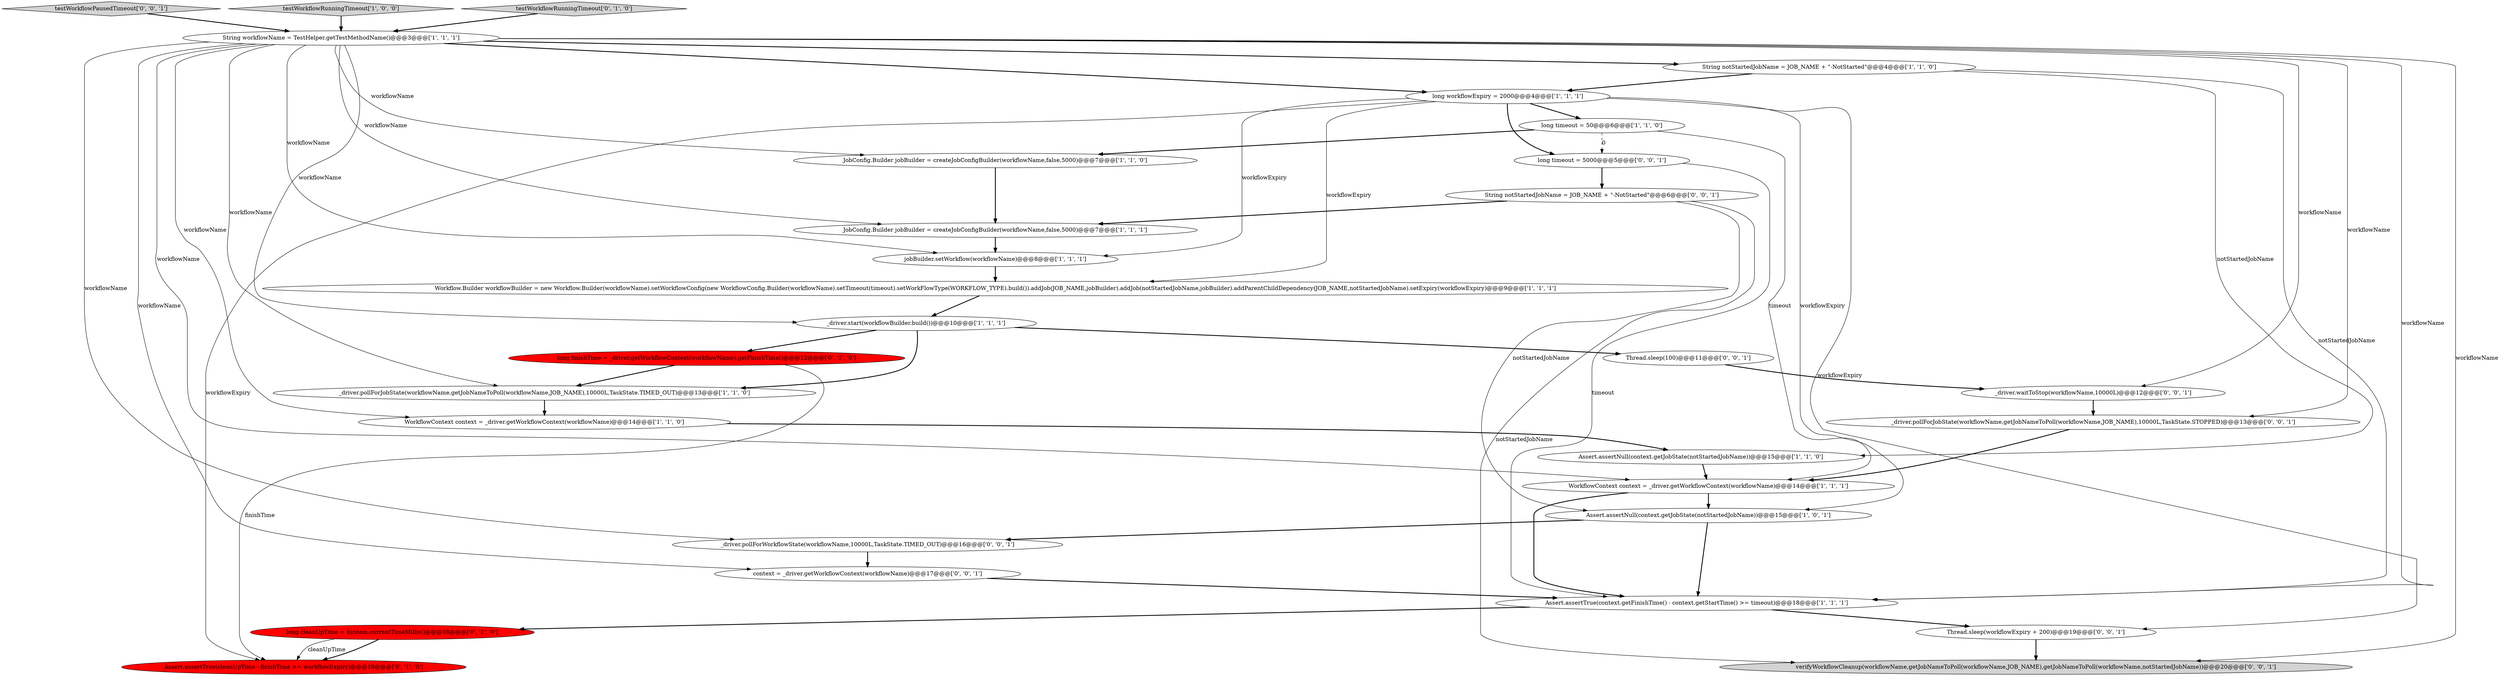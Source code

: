 digraph {
1 [style = filled, label = "JobConfig.Builder jobBuilder = createJobConfigBuilder(workflowName,false,5000)@@@7@@@['1', '1', '1']", fillcolor = white, shape = ellipse image = "AAA0AAABBB1BBB"];
26 [style = filled, label = "verifyWorkflowCleanup(workflowName,getJobNameToPoll(workflowName,JOB_NAME),getJobNameToPoll(workflowName,notStartedJobName))@@@20@@@['0', '0', '1']", fillcolor = lightgray, shape = ellipse image = "AAA0AAABBB3BBB"];
5 [style = filled, label = "WorkflowContext context = _driver.getWorkflowContext(workflowName)@@@14@@@['1', '1', '1']", fillcolor = white, shape = ellipse image = "AAA0AAABBB1BBB"];
19 [style = filled, label = "long cleanUpTime = System.currentTimeMillis()@@@18@@@['0', '1', '0']", fillcolor = red, shape = ellipse image = "AAA1AAABBB2BBB"];
27 [style = filled, label = "_driver.pollForWorkflowState(workflowName,10000L,TaskState.TIMED_OUT)@@@16@@@['0', '0', '1']", fillcolor = white, shape = ellipse image = "AAA0AAABBB3BBB"];
4 [style = filled, label = "JobConfig.Builder jobBuilder = createJobConfigBuilder(workflowName,false,5000)@@@7@@@['1', '1', '0']", fillcolor = white, shape = ellipse image = "AAA0AAABBB1BBB"];
0 [style = filled, label = "long workflowExpiry = 2000@@@4@@@['1', '1', '1']", fillcolor = white, shape = ellipse image = "AAA0AAABBB1BBB"];
23 [style = filled, label = "String notStartedJobName = JOB_NAME + \"-NotStarted\"@@@6@@@['0', '0', '1']", fillcolor = white, shape = ellipse image = "AAA0AAABBB3BBB"];
22 [style = filled, label = "testWorkflowPausedTimeout['0', '0', '1']", fillcolor = lightgray, shape = diamond image = "AAA0AAABBB3BBB"];
2 [style = filled, label = "Assert.assertNull(context.getJobState(notStartedJobName))@@@15@@@['1', '1', '0']", fillcolor = white, shape = ellipse image = "AAA0AAABBB1BBB"];
15 [style = filled, label = "WorkflowContext context = _driver.getWorkflowContext(workflowName)@@@14@@@['1', '1', '0']", fillcolor = white, shape = ellipse image = "AAA0AAABBB1BBB"];
25 [style = filled, label = "long timeout = 5000@@@5@@@['0', '0', '1']", fillcolor = white, shape = ellipse image = "AAA0AAABBB3BBB"];
20 [style = filled, label = "context = _driver.getWorkflowContext(workflowName)@@@17@@@['0', '0', '1']", fillcolor = white, shape = ellipse image = "AAA0AAABBB3BBB"];
14 [style = filled, label = "String workflowName = TestHelper.getTestMethodName()@@@3@@@['1', '1', '1']", fillcolor = white, shape = ellipse image = "AAA0AAABBB1BBB"];
3 [style = filled, label = "Assert.assertNull(context.getJobState(notStartedJobName))@@@15@@@['1', '0', '1']", fillcolor = white, shape = ellipse image = "AAA0AAABBB1BBB"];
24 [style = filled, label = "_driver.waitToStop(workflowName,10000L)@@@12@@@['0', '0', '1']", fillcolor = white, shape = ellipse image = "AAA0AAABBB3BBB"];
29 [style = filled, label = "_driver.pollForJobState(workflowName,getJobNameToPoll(workflowName,JOB_NAME),10000L,TaskState.STOPPED)@@@13@@@['0', '0', '1']", fillcolor = white, shape = ellipse image = "AAA0AAABBB3BBB"];
11 [style = filled, label = "testWorkflowRunningTimeout['1', '0', '0']", fillcolor = lightgray, shape = diamond image = "AAA0AAABBB1BBB"];
28 [style = filled, label = "Thread.sleep(100)@@@11@@@['0', '0', '1']", fillcolor = white, shape = ellipse image = "AAA0AAABBB3BBB"];
9 [style = filled, label = "String notStartedJobName = JOB_NAME + \"-NotStarted\"@@@4@@@['1', '1', '0']", fillcolor = white, shape = ellipse image = "AAA0AAABBB1BBB"];
16 [style = filled, label = "testWorkflowRunningTimeout['0', '1', '0']", fillcolor = lightgray, shape = diamond image = "AAA0AAABBB2BBB"];
13 [style = filled, label = "_driver.start(workflowBuilder.build())@@@10@@@['1', '1', '1']", fillcolor = white, shape = ellipse image = "AAA0AAABBB1BBB"];
18 [style = filled, label = "Assert.assertTrue(cleanUpTime - finishTime >= workflowExpiry)@@@19@@@['0', '1', '0']", fillcolor = red, shape = ellipse image = "AAA1AAABBB2BBB"];
10 [style = filled, label = "Assert.assertTrue(context.getFinishTime() - context.getStartTime() >= timeout)@@@18@@@['1', '1', '1']", fillcolor = white, shape = ellipse image = "AAA0AAABBB1BBB"];
17 [style = filled, label = "long finishTime = _driver.getWorkflowContext(workflowName).getFinishTime()@@@12@@@['0', '1', '0']", fillcolor = red, shape = ellipse image = "AAA1AAABBB2BBB"];
6 [style = filled, label = "jobBuilder.setWorkflow(workflowName)@@@8@@@['1', '1', '1']", fillcolor = white, shape = ellipse image = "AAA0AAABBB1BBB"];
21 [style = filled, label = "Thread.sleep(workflowExpiry + 200)@@@19@@@['0', '0', '1']", fillcolor = white, shape = ellipse image = "AAA0AAABBB3BBB"];
8 [style = filled, label = "_driver.pollForJobState(workflowName,getJobNameToPoll(workflowName,JOB_NAME),10000L,TaskState.TIMED_OUT)@@@13@@@['1', '1', '0']", fillcolor = white, shape = ellipse image = "AAA0AAABBB1BBB"];
12 [style = filled, label = "Workflow.Builder workflowBuilder = new Workflow.Builder(workflowName).setWorkflowConfig(new WorkflowConfig.Builder(workflowName).setTimeout(timeout).setWorkFlowType(WORKFLOW_TYPE).build()).addJob(JOB_NAME,jobBuilder).addJob(notStartedJobName,jobBuilder).addParentChildDependency(JOB_NAME,notStartedJobName).setExpiry(workflowExpiry)@@@9@@@['1', '1', '1']", fillcolor = white, shape = ellipse image = "AAA0AAABBB1BBB"];
7 [style = filled, label = "long timeout = 50@@@6@@@['1', '1', '0']", fillcolor = white, shape = ellipse image = "AAA0AAABBB1BBB"];
5->3 [style = bold, label=""];
17->8 [style = bold, label=""];
5->10 [style = bold, label=""];
14->6 [style = solid, label="workflowName"];
14->29 [style = solid, label="workflowName"];
14->26 [style = solid, label="workflowName"];
15->2 [style = bold, label=""];
19->18 [style = bold, label=""];
29->5 [style = bold, label=""];
0->12 [style = solid, label="workflowExpiry"];
23->3 [style = solid, label="notStartedJobName"];
8->15 [style = bold, label=""];
9->0 [style = bold, label=""];
11->14 [style = bold, label=""];
9->10 [style = solid, label="notStartedJobName"];
25->23 [style = bold, label=""];
0->18 [style = solid, label="workflowExpiry"];
10->19 [style = bold, label=""];
24->29 [style = bold, label=""];
10->21 [style = bold, label=""];
7->4 [style = bold, label=""];
0->6 [style = solid, label="workflowExpiry"];
3->27 [style = bold, label=""];
0->7 [style = bold, label=""];
20->10 [style = bold, label=""];
14->1 [style = solid, label="workflowName"];
14->27 [style = solid, label="workflowName"];
14->4 [style = solid, label="workflowName"];
14->20 [style = solid, label="workflowName"];
12->13 [style = bold, label=""];
3->10 [style = bold, label=""];
13->17 [style = bold, label=""];
21->26 [style = bold, label=""];
1->6 [style = bold, label=""];
0->21 [style = solid, label="workflowExpiry"];
14->5 [style = solid, label="workflowName"];
14->0 [style = bold, label=""];
0->25 [style = bold, label=""];
14->10 [style = solid, label="workflowName"];
14->13 [style = solid, label="workflowName"];
23->1 [style = bold, label=""];
28->24 [style = bold, label=""];
14->8 [style = solid, label="workflowName"];
16->14 [style = bold, label=""];
7->5 [style = solid, label="timeout"];
14->9 [style = bold, label=""];
14->24 [style = solid, label="workflowName"];
4->1 [style = bold, label=""];
23->26 [style = solid, label="notStartedJobName"];
17->18 [style = solid, label="finishTime"];
13->28 [style = bold, label=""];
13->8 [style = bold, label=""];
22->14 [style = bold, label=""];
0->3 [style = solid, label="workflowExpiry"];
9->2 [style = solid, label="notStartedJobName"];
7->25 [style = dashed, label="0"];
14->15 [style = solid, label="workflowName"];
27->20 [style = bold, label=""];
19->18 [style = solid, label="cleanUpTime"];
2->5 [style = bold, label=""];
25->10 [style = solid, label="timeout"];
6->12 [style = bold, label=""];
}
